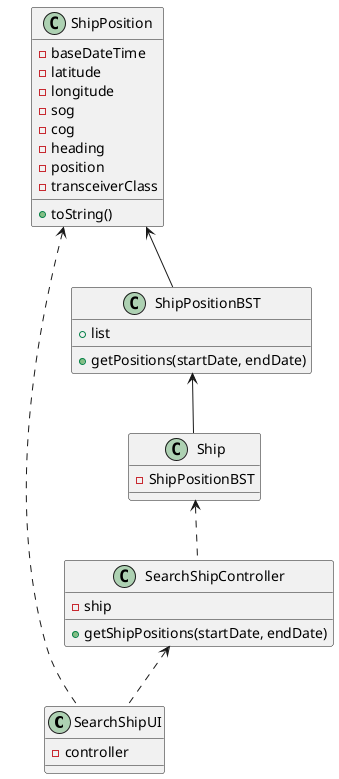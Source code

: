 @startuml
'https://plantuml.com/class-diagram



class SearchShipUI {
- controller
}

class SearchShipController {
- ship
+ getShipPositions(startDate, endDate)
}

class Ship {
- ShipPositionBST
}

class ShipPosition {
-baseDateTime
-latitude
-longitude
-sog
-cog
-heading
-position
-transceiverClass
+ toString()
}

class ShipPositionBST {
+ list
+ getPositions(startDate, endDate)
}

SearchShipController <.. SearchShipUI
Ship <.. SearchShipController
ShipPositionBST <-- Ship
ShipPosition <-- ShipPositionBST
ShipPosition <.. SearchShipUI


@enduml